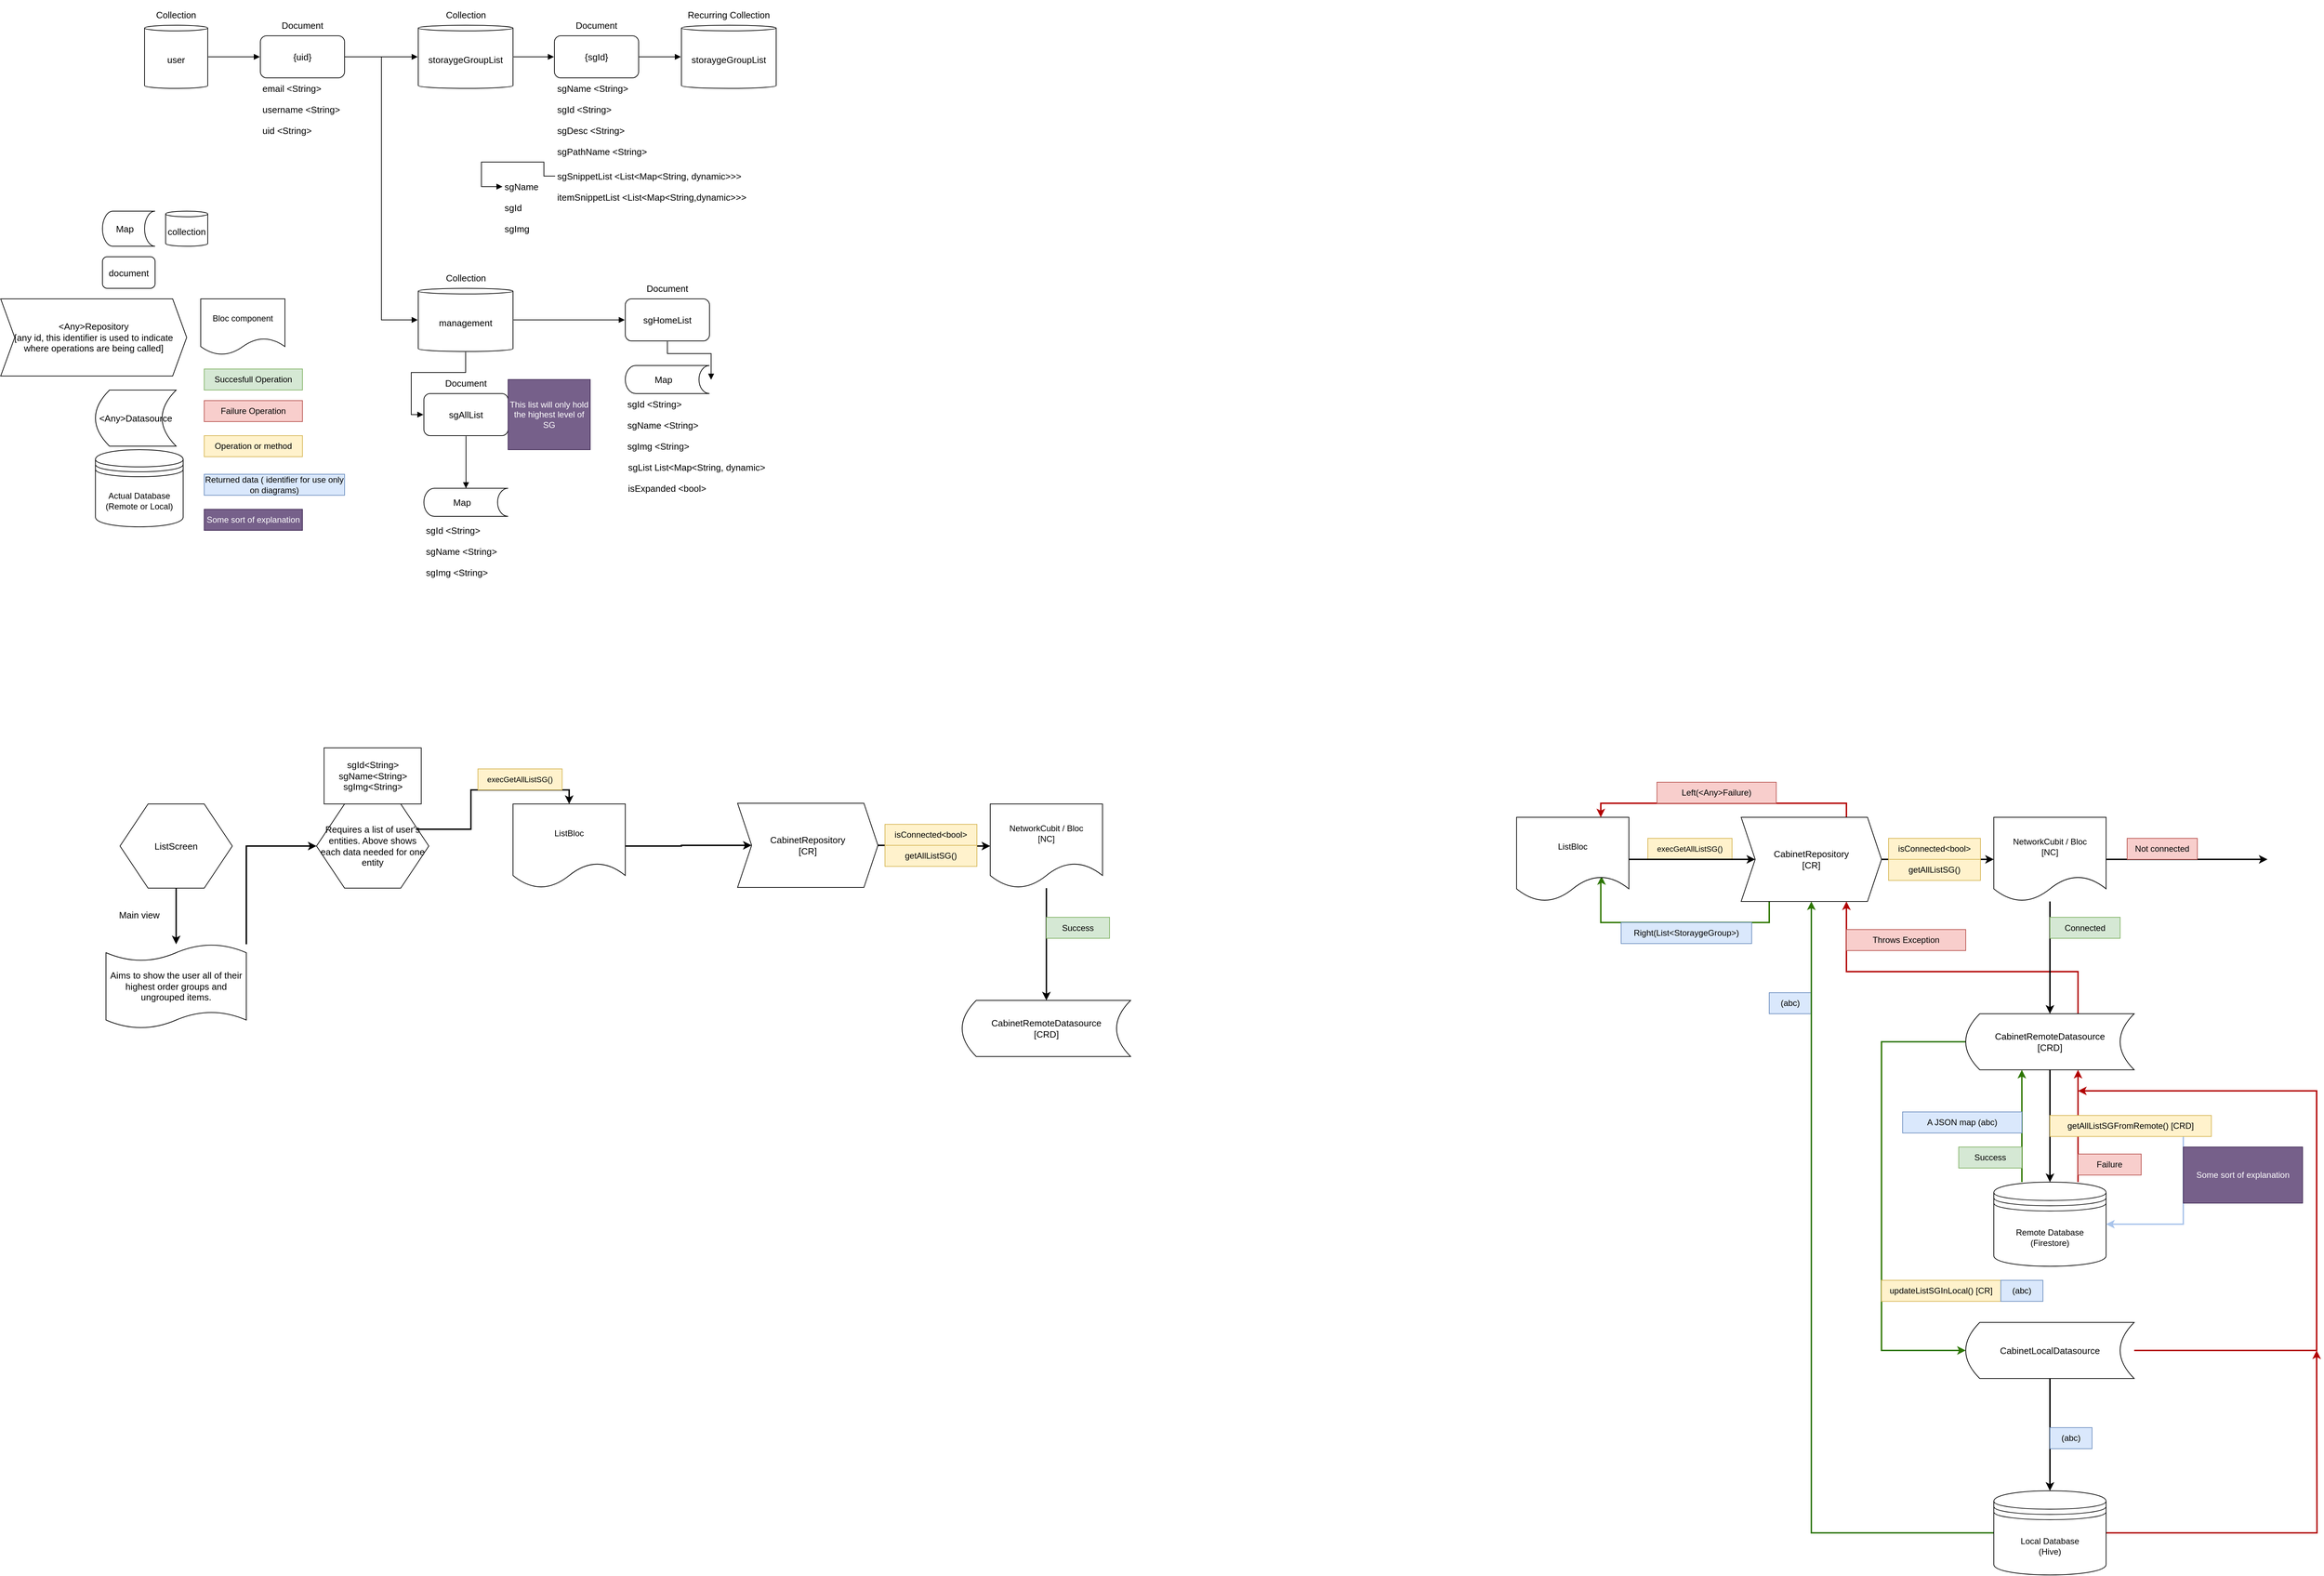 <mxfile version="14.9.6" type="github">
  <diagram id="8-Jw_1EedREtLOCVb7j7" name="Page-1">
    <mxGraphModel dx="1301" dy="254" grid="1" gridSize="10" guides="1" tooltips="1" connect="1" arrows="1" fold="1" page="1" pageScale="1" pageWidth="827" pageHeight="1169" math="0" shadow="0">
      <root>
        <mxCell id="0" />
        <mxCell id="1" parent="0" />
        <UserObject label="user" lucidchartObjectId="mmy3dTOki7hX" id="Qr3YYHrDjEiWuKODfuZc-3">
          <mxCell style="html=1;overflow=block;blockSpacing=1;whiteSpace=wrap;shape=cylinder3;size=4;anchorPointDirection=0;boundedLbl=1;;whiteSpace=wrap;fontSize=13;spacing=3.8;strokeOpacity=100;strokeWidth=1;rounded=1;" parent="1" vertex="1">
            <mxGeometry x="75" y="90" width="90" height="90" as="geometry" />
          </mxCell>
        </UserObject>
        <UserObject label="Collection" lucidchartObjectId="5my3IYHWVRgI" id="Qr3YYHrDjEiWuKODfuZc-4">
          <mxCell style="html=1;overflow=block;blockSpacing=1;whiteSpace=wrap;;whiteSpace=wrap;fontSize=13;spacing=3.8;strokeOpacity=0;fillOpacity=0;strokeWidth=1;rounded=1;" parent="1" vertex="1">
            <mxGeometry x="75" y="60" width="90" height="30" as="geometry" />
          </mxCell>
        </UserObject>
        <UserObject label="" lucidchartObjectId="xny3rrUCnjT7" id="Qr3YYHrDjEiWuKODfuZc-5">
          <mxCell style="html=1;jettySize=18;whiteSpace=wrap;fontSize=13;strokeOpacity=100;strokeWidth=1;arcSize=0;edgeStyle=orthogonalEdgeStyle;startArrow=none;;endArrow=block;endFill=1;;exitX=1.008;exitY=0.5;exitPerimeter=0;entryX=-0.006;entryY=0.5;entryPerimeter=0;" parent="1" source="Qr3YYHrDjEiWuKODfuZc-3" target="Qr3YYHrDjEiWuKODfuZc-6" edge="1">
            <mxGeometry width="100" height="100" relative="1" as="geometry">
              <Array as="points" />
            </mxGeometry>
          </mxCell>
        </UserObject>
        <UserObject label="{uid}" lucidchartObjectId="Hny3x1uMi4Uz" id="Qr3YYHrDjEiWuKODfuZc-6">
          <mxCell style="html=1;overflow=block;blockSpacing=1;whiteSpace=wrap;;whiteSpace=wrap;fontSize=13;spacing=9;strokeOpacity=100;strokeWidth=1;rounded=1;" parent="1" vertex="1">
            <mxGeometry x="240" y="105" width="120" height="60" as="geometry" />
          </mxCell>
        </UserObject>
        <UserObject label="Document" lucidchartObjectId="Mpy3mYbmSKPU" id="Qr3YYHrDjEiWuKODfuZc-7">
          <mxCell style="html=1;overflow=block;blockSpacing=1;whiteSpace=wrap;;whiteSpace=wrap;fontSize=13;spacing=3.8;strokeOpacity=0;fillOpacity=0;strokeWidth=1;rounded=1;" parent="1" vertex="1">
            <mxGeometry x="240" y="75" width="120" height="30" as="geometry" />
          </mxCell>
        </UserObject>
        <UserObject label="sgName &amp;lt;String&amp;gt;" lucidchartObjectId="Wqy3z_dKGQzi" id="Qr3YYHrDjEiWuKODfuZc-8">
          <mxCell style="html=1;overflow=block;blockSpacing=1;whiteSpace=wrap;;whiteSpace=wrap;fontSize=13;align=left;spacing=3.8;strokeOpacity=0;fillOpacity=0;strokeWidth=1;rounded=1;" parent="1" vertex="1">
            <mxGeometry x="660" y="165" width="120" height="30" as="geometry" />
          </mxCell>
        </UserObject>
        <UserObject label="sgId &amp;lt;String&amp;gt;" lucidchartObjectId="Dry3GZ_q2NKs" id="Qr3YYHrDjEiWuKODfuZc-9">
          <mxCell style="html=1;overflow=block;blockSpacing=1;whiteSpace=wrap;;whiteSpace=wrap;fontSize=13;align=left;spacing=3.8;strokeOpacity=0;fillOpacity=0;strokeWidth=1;rounded=1;" parent="1" vertex="1">
            <mxGeometry x="660" y="195" width="120" height="30" as="geometry" />
          </mxCell>
        </UserObject>
        <UserObject label="sgDesc &amp;lt;String&amp;gt;" lucidchartObjectId="Mry38XwumOOn" id="Qr3YYHrDjEiWuKODfuZc-10">
          <mxCell style="html=1;overflow=block;blockSpacing=1;whiteSpace=wrap;;whiteSpace=wrap;fontSize=13;align=left;spacing=3.8;strokeOpacity=0;fillOpacity=0;strokeWidth=1;rounded=1;" parent="1" vertex="1">
            <mxGeometry x="660" y="225" width="120" height="30" as="geometry" />
          </mxCell>
        </UserObject>
        <UserObject label="sgPathName &amp;lt;String&amp;gt;" lucidchartObjectId="_ry3LpoxDpER" id="Qr3YYHrDjEiWuKODfuZc-11">
          <mxCell style="html=1;overflow=block;blockSpacing=1;whiteSpace=wrap;;whiteSpace=wrap;fontSize=13;align=left;spacing=3.8;strokeOpacity=0;fillOpacity=0;strokeWidth=1;rounded=1;" parent="1" vertex="1">
            <mxGeometry x="660" y="250" width="150" height="40" as="geometry" />
          </mxCell>
        </UserObject>
        <UserObject label="sgSnippetList &amp;lt;List&amp;lt;Map&amp;lt;String, dynamic&amp;gt;&amp;gt;&amp;gt;" lucidchartObjectId="qty3Bl9jq2o." id="Qr3YYHrDjEiWuKODfuZc-12">
          <mxCell style="html=1;overflow=block;blockSpacing=1;whiteSpace=wrap;;whiteSpace=wrap;fontSize=13;align=left;spacing=3.8;strokeOpacity=0;fillOpacity=0;strokeWidth=1;rounded=1;" parent="1" vertex="1">
            <mxGeometry x="660" y="285" width="315" height="40" as="geometry" />
          </mxCell>
        </UserObject>
        <UserObject label="" lucidchartObjectId="euy3g.25O3H~" id="Qr3YYHrDjEiWuKODfuZc-13">
          <mxCell style="html=1;jettySize=18;whiteSpace=wrap;fontSize=13;strokeOpacity=100;strokeWidth=1;arcSize=0;edgeStyle=orthogonalEdgeStyle;startArrow=none;;endArrow=block;endFill=1;;exitX=0;exitY=0.5;exitPerimeter=0;entryX=0;entryY=0.5;entryPerimeter=0;" parent="1" source="Qr3YYHrDjEiWuKODfuZc-12" target="Qr3YYHrDjEiWuKODfuZc-14" edge="1">
            <mxGeometry width="100" height="100" relative="1" as="geometry">
              <Array as="points">
                <mxPoint x="644" y="305" />
                <mxPoint x="644" y="285" />
                <mxPoint x="555" y="285" />
                <mxPoint x="555" y="320" />
              </Array>
            </mxGeometry>
          </mxCell>
        </UserObject>
        <UserObject label="sgName" lucidchartObjectId="guy3xirxiTe0" id="Qr3YYHrDjEiWuKODfuZc-14">
          <mxCell style="html=1;overflow=block;blockSpacing=1;whiteSpace=wrap;;whiteSpace=wrap;fontSize=13;align=left;spacing=3.8;strokeOpacity=0;fillOpacity=0;strokeWidth=1;rounded=1;" parent="1" vertex="1">
            <mxGeometry x="585" y="300" width="60" height="40" as="geometry" />
          </mxCell>
        </UserObject>
        <UserObject label="sgId" lucidchartObjectId="tuy3rChsDqxw" id="Qr3YYHrDjEiWuKODfuZc-15">
          <mxCell style="html=1;overflow=block;blockSpacing=1;whiteSpace=wrap;;whiteSpace=wrap;fontSize=13;align=left;spacing=3.8;strokeOpacity=0;fillOpacity=0;strokeWidth=1;rounded=1;" parent="1" vertex="1">
            <mxGeometry x="585" y="330" width="60" height="40" as="geometry" />
          </mxCell>
        </UserObject>
        <UserObject label="sgImg" lucidchartObjectId="yuy3l9~mQKdI" id="Qr3YYHrDjEiWuKODfuZc-16">
          <mxCell style="html=1;overflow=block;blockSpacing=1;whiteSpace=wrap;;whiteSpace=wrap;fontSize=13;align=left;spacing=3.8;strokeOpacity=0;fillOpacity=0;strokeWidth=1;rounded=1;" parent="1" vertex="1">
            <mxGeometry x="585" y="360" width="60" height="40" as="geometry" />
          </mxCell>
        </UserObject>
        <UserObject label="itemSnippetList &amp;lt;List&amp;lt;Map&amp;lt;String,dynamic&amp;gt;&amp;gt;&amp;gt;" lucidchartObjectId="avy3ZTvgRfwI" id="Qr3YYHrDjEiWuKODfuZc-17">
          <mxCell style="html=1;overflow=block;blockSpacing=1;whiteSpace=wrap;;whiteSpace=wrap;fontSize=13;align=left;spacing=3.8;strokeOpacity=0;fillOpacity=0;strokeWidth=1;rounded=1;" parent="1" vertex="1">
            <mxGeometry x="660" y="315" width="300" height="40" as="geometry" />
          </mxCell>
        </UserObject>
        <UserObject label="" lucidchartObjectId="Wvy3BF.tzllh" id="Qr3YYHrDjEiWuKODfuZc-18">
          <mxCell style="html=1;jettySize=18;whiteSpace=wrap;fontSize=13;strokeOpacity=100;strokeWidth=1;arcSize=0;edgeStyle=orthogonalEdgeStyle;startArrow=none;;endArrow=block;endFill=1;;exitX=1.006;exitY=0.5;exitPerimeter=0;entryX=-0.006;entryY=0.5;entryPerimeter=0;" parent="1" source="Qr3YYHrDjEiWuKODfuZc-6" target="Qr3YYHrDjEiWuKODfuZc-19" edge="1">
            <mxGeometry width="100" height="100" relative="1" as="geometry">
              <Array as="points" />
            </mxGeometry>
          </mxCell>
        </UserObject>
        <UserObject label="storaygeGroupList" lucidchartObjectId="qxy3zKsZ.FIV" id="Qr3YYHrDjEiWuKODfuZc-19">
          <mxCell style="html=1;overflow=block;blockSpacing=1;whiteSpace=wrap;shape=cylinder3;size=4;anchorPointDirection=0;boundedLbl=1;;whiteSpace=wrap;fontSize=13;spacing=3.8;strokeOpacity=100;strokeWidth=1;rounded=1;" parent="1" vertex="1">
            <mxGeometry x="465" y="90" width="135" height="90" as="geometry" />
          </mxCell>
        </UserObject>
        <UserObject label="Collection" lucidchartObjectId="Txy3VzWE5caS" id="Qr3YYHrDjEiWuKODfuZc-20">
          <mxCell style="html=1;overflow=block;blockSpacing=1;whiteSpace=wrap;;whiteSpace=wrap;fontSize=13;spacing=3.8;strokeOpacity=0;fillOpacity=0;strokeWidth=1;rounded=1;" parent="1" vertex="1">
            <mxGeometry x="488" y="60" width="90" height="30" as="geometry" />
          </mxCell>
        </UserObject>
        <UserObject label="{sgId}" lucidchartObjectId="1xy32YT1yPWB" id="Qr3YYHrDjEiWuKODfuZc-21">
          <mxCell style="html=1;overflow=block;blockSpacing=1;whiteSpace=wrap;;whiteSpace=wrap;fontSize=13;spacing=9;strokeOpacity=100;strokeWidth=1;rounded=1;" parent="1" vertex="1">
            <mxGeometry x="659" y="105" width="120" height="60" as="geometry" />
          </mxCell>
        </UserObject>
        <UserObject label="" lucidchartObjectId="byy3ykdQEx8u" id="Qr3YYHrDjEiWuKODfuZc-22">
          <mxCell style="html=1;jettySize=18;whiteSpace=wrap;fontSize=13;strokeOpacity=100;strokeWidth=1;arcSize=0;edgeStyle=orthogonalEdgeStyle;startArrow=none;;endArrow=block;endFill=1;;exitX=1.006;exitY=0.5;exitPerimeter=0;entryX=-0.006;entryY=0.5;entryPerimeter=0;" parent="1" source="Qr3YYHrDjEiWuKODfuZc-19" target="Qr3YYHrDjEiWuKODfuZc-21" edge="1">
            <mxGeometry width="100" height="100" relative="1" as="geometry">
              <Array as="points" />
            </mxGeometry>
          </mxCell>
        </UserObject>
        <UserObject label="Document" lucidchartObjectId="eyy3GpAazgn0" id="Qr3YYHrDjEiWuKODfuZc-23">
          <mxCell style="html=1;overflow=block;blockSpacing=1;whiteSpace=wrap;;whiteSpace=wrap;fontSize=13;spacing=3.8;strokeOpacity=0;fillOpacity=0;strokeWidth=1;rounded=1;" parent="1" vertex="1">
            <mxGeometry x="659" y="75" width="120" height="30" as="geometry" />
          </mxCell>
        </UserObject>
        <UserObject label="email &amp;lt;String&amp;gt;" lucidchartObjectId="szy3hm6Eg7cN" id="Qr3YYHrDjEiWuKODfuZc-24">
          <mxCell style="html=1;overflow=block;blockSpacing=1;whiteSpace=wrap;;whiteSpace=wrap;fontSize=13;align=left;spacing=3.8;strokeOpacity=0;fillOpacity=0;strokeWidth=1;rounded=1;" parent="1" vertex="1">
            <mxGeometry x="240" y="165" width="120" height="30" as="geometry" />
          </mxCell>
        </UserObject>
        <UserObject label="username &amp;lt;String&amp;gt;" lucidchartObjectId="Azy33eUq6oV6" id="Qr3YYHrDjEiWuKODfuZc-25">
          <mxCell style="html=1;overflow=block;blockSpacing=1;whiteSpace=wrap;;whiteSpace=wrap;fontSize=13;align=left;spacing=3.8;strokeOpacity=0;fillOpacity=0;strokeWidth=1;rounded=1;" parent="1" vertex="1">
            <mxGeometry x="240" y="190" width="150" height="40" as="geometry" />
          </mxCell>
        </UserObject>
        <UserObject label="uid &amp;lt;String&amp;gt;" lucidchartObjectId="Pzy3j5PoiYy8" id="Qr3YYHrDjEiWuKODfuZc-26">
          <mxCell style="html=1;overflow=block;blockSpacing=1;whiteSpace=wrap;;whiteSpace=wrap;fontSize=13;align=left;spacing=3.8;strokeOpacity=0;fillOpacity=0;strokeWidth=1;rounded=1;" parent="1" vertex="1">
            <mxGeometry x="240" y="220" width="150" height="40" as="geometry" />
          </mxCell>
        </UserObject>
        <UserObject label="management" lucidchartObjectId="_Ay3SFYHhvqD" id="Qr3YYHrDjEiWuKODfuZc-27">
          <mxCell style="html=1;overflow=block;blockSpacing=1;whiteSpace=wrap;shape=cylinder3;size=4;anchorPointDirection=0;boundedLbl=1;;whiteSpace=wrap;fontSize=13;spacing=3.8;strokeOpacity=100;strokeWidth=1;rounded=1;" parent="1" vertex="1">
            <mxGeometry x="465" y="465" width="135" height="90" as="geometry" />
          </mxCell>
        </UserObject>
        <UserObject label="Collection" lucidchartObjectId="_Ay3XqaMu-Sj" id="Qr3YYHrDjEiWuKODfuZc-28">
          <mxCell style="html=1;overflow=block;blockSpacing=1;whiteSpace=wrap;;whiteSpace=wrap;fontSize=13;spacing=3.8;strokeOpacity=0;fillOpacity=0;strokeWidth=1;rounded=1;" parent="1" vertex="1">
            <mxGeometry x="488" y="435" width="90" height="30" as="geometry" />
          </mxCell>
        </UserObject>
        <UserObject label="" lucidchartObjectId="jBy3DvbcQuUk" id="Qr3YYHrDjEiWuKODfuZc-29">
          <mxCell style="html=1;jettySize=18;whiteSpace=wrap;fontSize=13;strokeOpacity=100;strokeWidth=1;arcSize=0;edgeStyle=orthogonalEdgeStyle;startArrow=none;;endArrow=block;endFill=1;;exitX=1.006;exitY=0.5;exitPerimeter=0;entryX=-0.006;entryY=0.5;entryPerimeter=0;" parent="1" source="Qr3YYHrDjEiWuKODfuZc-6" target="Qr3YYHrDjEiWuKODfuZc-27" edge="1">
            <mxGeometry width="100" height="100" relative="1" as="geometry">
              <Array as="points" />
            </mxGeometry>
          </mxCell>
        </UserObject>
        <UserObject label="sgHomeList" lucidchartObjectId="vCy3nsV9MbSi" id="Qr3YYHrDjEiWuKODfuZc-30">
          <mxCell style="html=1;overflow=block;blockSpacing=1;whiteSpace=wrap;;whiteSpace=wrap;fontSize=13;spacing=9;strokeOpacity=100;strokeWidth=1;rounded=1;" parent="1" vertex="1">
            <mxGeometry x="760" y="480" width="120" height="60" as="geometry" />
          </mxCell>
        </UserObject>
        <UserObject label="" lucidchartObjectId="BCy36pta_Ylv" id="Qr3YYHrDjEiWuKODfuZc-31">
          <mxCell style="html=1;jettySize=18;whiteSpace=wrap;fontSize=13;strokeOpacity=100;strokeWidth=1;arcSize=0;edgeStyle=orthogonalEdgeStyle;startArrow=none;;endArrow=block;endFill=1;;exitX=1.006;exitY=0.5;exitPerimeter=0;entryX=-0.006;entryY=0.5;entryPerimeter=0;" parent="1" source="Qr3YYHrDjEiWuKODfuZc-27" target="Qr3YYHrDjEiWuKODfuZc-30" edge="1">
            <mxGeometry width="100" height="100" relative="1" as="geometry">
              <Array as="points" />
            </mxGeometry>
          </mxCell>
        </UserObject>
        <UserObject label="Document" lucidchartObjectId="ECy37WejbMx6" id="Qr3YYHrDjEiWuKODfuZc-32">
          <mxCell style="html=1;overflow=block;blockSpacing=1;whiteSpace=wrap;;whiteSpace=wrap;fontSize=13;spacing=3.8;strokeOpacity=0;fillOpacity=0;strokeWidth=1;rounded=1;" parent="1" vertex="1">
            <mxGeometry x="760" y="450" width="120" height="30" as="geometry" />
          </mxCell>
        </UserObject>
        <UserObject label="storaygeGroupList" lucidchartObjectId="9Iy3x5hWu4gv" id="Qr3YYHrDjEiWuKODfuZc-33">
          <mxCell style="html=1;overflow=block;blockSpacing=1;whiteSpace=wrap;shape=cylinder3;size=4;anchorPointDirection=0;boundedLbl=1;;whiteSpace=wrap;fontSize=13;spacing=3.8;strokeOpacity=100;strokeWidth=1;rounded=1;" parent="1" vertex="1">
            <mxGeometry x="840" y="90" width="135" height="90" as="geometry" />
          </mxCell>
        </UserObject>
        <UserObject label="Recurring Collection" lucidchartObjectId="9Iy3~OmA4JU_" id="Qr3YYHrDjEiWuKODfuZc-34">
          <mxCell style="html=1;overflow=block;blockSpacing=1;whiteSpace=wrap;;whiteSpace=wrap;fontSize=13;spacing=3.8;strokeOpacity=0;fillOpacity=0;strokeWidth=1;rounded=1;" parent="1" vertex="1">
            <mxGeometry x="840" y="55" width="135" height="40" as="geometry" />
          </mxCell>
        </UserObject>
        <UserObject label="" lucidchartObjectId="aJy3yjm7Ja3q" id="Qr3YYHrDjEiWuKODfuZc-35">
          <mxCell style="html=1;jettySize=18;whiteSpace=wrap;fontSize=13;strokeOpacity=100;strokeWidth=1;arcSize=0;edgeStyle=orthogonalEdgeStyle;startArrow=none;;endArrow=block;endFill=1;;exitX=1.006;exitY=0.5;exitPerimeter=0;entryX=-0.006;entryY=0.5;entryPerimeter=0;" parent="1" source="Qr3YYHrDjEiWuKODfuZc-21" target="Qr3YYHrDjEiWuKODfuZc-33" edge="1">
            <mxGeometry width="100" height="100" relative="1" as="geometry">
              <Array as="points" />
            </mxGeometry>
          </mxCell>
        </UserObject>
        <UserObject label="Map" lucidchartObjectId="nwC3J_Ml8fYd" id="Qr3YYHrDjEiWuKODfuZc-36">
          <mxCell style="html=1;overflow=block;blockSpacing=1;whiteSpace=wrap;shape=cylinder3;boundedLbl=1;size=15;lid=0;direction=south;;whiteSpace=wrap;fontSize=13;spacing=3.8;strokeOpacity=100;strokeWidth=1;rounded=1;" parent="1" vertex="1">
            <mxGeometry x="760" y="575" width="120" height="40" as="geometry" />
          </mxCell>
        </UserObject>
        <UserObject label="Map" lucidchartObjectId="twC35znS._r4" id="Qr3YYHrDjEiWuKODfuZc-37">
          <mxCell style="html=1;overflow=block;blockSpacing=1;whiteSpace=wrap;shape=cylinder3;boundedLbl=1;size=15;lid=0;direction=south;;whiteSpace=wrap;fontSize=13;spacing=3.8;strokeOpacity=100;strokeWidth=1;rounded=1;" parent="1" vertex="1">
            <mxGeometry x="15" y="355" width="75" height="50" as="geometry" />
          </mxCell>
        </UserObject>
        <UserObject label="collection" lucidchartObjectId="IwC35Dz-5HWC" id="Qr3YYHrDjEiWuKODfuZc-38">
          <mxCell style="html=1;overflow=block;blockSpacing=1;whiteSpace=wrap;shape=cylinder3;size=4;anchorPointDirection=0;boundedLbl=1;;whiteSpace=wrap;fontSize=13;spacing=3.8;strokeOpacity=100;strokeWidth=1;rounded=1;" parent="1" vertex="1">
            <mxGeometry x="105" y="355" width="60" height="50" as="geometry" />
          </mxCell>
        </UserObject>
        <UserObject label="document" lucidchartObjectId="UwC37opkIJtW" id="Qr3YYHrDjEiWuKODfuZc-39">
          <mxCell style="html=1;overflow=block;blockSpacing=1;whiteSpace=wrap;;whiteSpace=wrap;fontSize=13;spacing=9;strokeOpacity=100;strokeWidth=1;rounded=1;" parent="1" vertex="1">
            <mxGeometry x="15" y="420" width="75" height="45" as="geometry" />
          </mxCell>
        </UserObject>
        <UserObject label="" lucidchartObjectId="CxC3GX9UYJbb" id="Qr3YYHrDjEiWuKODfuZc-40">
          <mxCell style="html=1;jettySize=18;whiteSpace=wrap;fontSize=13;strokeOpacity=100;strokeWidth=1;arcSize=0;edgeStyle=orthogonalEdgeStyle;startArrow=none;;endArrow=block;endFill=1;;exitX=0.5;exitY=1.013;exitPerimeter=0;entryX=0.506;entryY=-0.019;entryPerimeter=0;" parent="1" source="Qr3YYHrDjEiWuKODfuZc-30" target="Qr3YYHrDjEiWuKODfuZc-36" edge="1">
            <mxGeometry width="100" height="100" relative="1" as="geometry">
              <Array as="points" />
            </mxGeometry>
          </mxCell>
        </UserObject>
        <UserObject label="sgId &amp;lt;String&amp;gt;" lucidchartObjectId="oyC3zMAZTe1E" id="Qr3YYHrDjEiWuKODfuZc-41">
          <mxCell style="html=1;overflow=block;blockSpacing=1;whiteSpace=wrap;;whiteSpace=wrap;fontSize=13;align=left;spacing=3.8;strokeOpacity=0;fillOpacity=0;strokeWidth=1;rounded=1;" parent="1" vertex="1">
            <mxGeometry x="760" y="615" width="120" height="30" as="geometry" />
          </mxCell>
        </UserObject>
        <UserObject label="sgName &amp;lt;String&amp;gt;" lucidchartObjectId="uyC3QwUn~3nn" id="Qr3YYHrDjEiWuKODfuZc-42">
          <mxCell style="html=1;overflow=block;blockSpacing=1;whiteSpace=wrap;;whiteSpace=wrap;fontSize=13;align=left;spacing=3.8;strokeOpacity=0;fillOpacity=0;strokeWidth=1;rounded=1;" parent="1" vertex="1">
            <mxGeometry x="760" y="645" width="120" height="30" as="geometry" />
          </mxCell>
        </UserObject>
        <UserObject label="sgImg &amp;lt;String&amp;gt;" lucidchartObjectId="MyC3wRzRbQ.4" id="Qr3YYHrDjEiWuKODfuZc-43">
          <mxCell style="html=1;overflow=block;blockSpacing=1;whiteSpace=wrap;;whiteSpace=wrap;fontSize=13;align=left;spacing=3.8;strokeOpacity=0;fillOpacity=0;strokeWidth=1;rounded=1;" parent="1" vertex="1">
            <mxGeometry x="760" y="675" width="119" height="30" as="geometry" />
          </mxCell>
        </UserObject>
        <UserObject label="sgList List&amp;lt;Map&amp;lt;String, dynamic&amp;gt;" lucidchartObjectId="WzC3jf8TJhhV" id="Qr3YYHrDjEiWuKODfuZc-44">
          <mxCell style="html=1;overflow=block;blockSpacing=1;whiteSpace=wrap;;whiteSpace=wrap;fontSize=13;align=left;spacing=3.8;strokeOpacity=0;fillOpacity=0;strokeWidth=1;rounded=1;" parent="1" vertex="1">
            <mxGeometry x="761" y="705" width="224" height="30" as="geometry" />
          </mxCell>
        </UserObject>
        <UserObject label="isExpanded &amp;lt;bool&amp;gt;" lucidchartObjectId="gCC3wc~ug9g6" id="Qr3YYHrDjEiWuKODfuZc-45">
          <mxCell style="html=1;overflow=block;blockSpacing=1;whiteSpace=wrap;;whiteSpace=wrap;fontSize=13;align=left;spacing=3.8;strokeOpacity=0;fillOpacity=0;strokeWidth=1;rounded=1;" parent="1" vertex="1">
            <mxGeometry x="761" y="730" width="179" height="40" as="geometry" />
          </mxCell>
        </UserObject>
        <UserObject label="sgAllList" lucidchartObjectId="VNC3Fkf0FXq5" id="Qr3YYHrDjEiWuKODfuZc-46">
          <mxCell style="html=1;overflow=block;blockSpacing=1;whiteSpace=wrap;;whiteSpace=wrap;fontSize=13;spacing=9;strokeOpacity=100;strokeWidth=1;rounded=1;" parent="1" vertex="1">
            <mxGeometry x="473" y="615" width="120" height="60" as="geometry" />
          </mxCell>
        </UserObject>
        <UserObject label="Document" lucidchartObjectId="VNC3r3SY.07v" id="Qr3YYHrDjEiWuKODfuZc-47">
          <mxCell style="html=1;overflow=block;blockSpacing=1;whiteSpace=wrap;;whiteSpace=wrap;fontSize=13;spacing=3.8;strokeOpacity=0;fillOpacity=0;strokeWidth=1;rounded=1;" parent="1" vertex="1">
            <mxGeometry x="473" y="585" width="120" height="30" as="geometry" />
          </mxCell>
        </UserObject>
        <UserObject label="" lucidchartObjectId="OWC3.R1w2t58" id="Qr3YYHrDjEiWuKODfuZc-48">
          <mxCell style="html=1;jettySize=18;whiteSpace=wrap;fontSize=13;strokeOpacity=100;strokeWidth=1;arcSize=0;edgeStyle=orthogonalEdgeStyle;startArrow=none;;endArrow=block;endFill=1;;exitX=0.5;exitY=1.008;exitPerimeter=0;entryX=-0.006;entryY=0.5;entryPerimeter=0;" parent="1" source="Qr3YYHrDjEiWuKODfuZc-27" target="Qr3YYHrDjEiWuKODfuZc-46" edge="1">
            <mxGeometry width="100" height="100" relative="1" as="geometry">
              <Array as="points" />
            </mxGeometry>
          </mxCell>
        </UserObject>
        <UserObject label="Map" lucidchartObjectId="42C3rV8qbzWb" id="Qr3YYHrDjEiWuKODfuZc-49">
          <mxCell style="html=1;overflow=block;blockSpacing=1;whiteSpace=wrap;shape=cylinder3;boundedLbl=1;size=15;lid=0;direction=south;;whiteSpace=wrap;fontSize=13;spacing=3.8;strokeOpacity=100;strokeWidth=1;rounded=1;" parent="1" vertex="1">
            <mxGeometry x="473" y="750" width="120" height="40" as="geometry" />
          </mxCell>
        </UserObject>
        <UserObject label="" lucidchartObjectId="d3C3gRHGU2vB" id="Qr3YYHrDjEiWuKODfuZc-50">
          <mxCell style="html=1;jettySize=18;whiteSpace=wrap;fontSize=13;strokeOpacity=100;strokeWidth=1;arcSize=0;edgeStyle=orthogonalEdgeStyle;startArrow=none;;endArrow=block;endFill=1;;exitX=0.5;exitY=1.013;exitPerimeter=0;entryX=0;entryY=0.5;entryPerimeter=0;entryDx=0;entryDy=0;" parent="1" source="Qr3YYHrDjEiWuKODfuZc-46" target="Qr3YYHrDjEiWuKODfuZc-49" edge="1">
            <mxGeometry width="100" height="100" relative="1" as="geometry">
              <Array as="points" />
            </mxGeometry>
          </mxCell>
        </UserObject>
        <UserObject label="sgId &amp;lt;String&amp;gt;" lucidchartObjectId="h3C3qkQNhd2T" id="Qr3YYHrDjEiWuKODfuZc-51">
          <mxCell style="html=1;overflow=block;blockSpacing=1;whiteSpace=wrap;;whiteSpace=wrap;fontSize=13;align=left;spacing=3.8;strokeOpacity=0;fillOpacity=0;strokeWidth=1;rounded=1;" parent="1" vertex="1">
            <mxGeometry x="473" y="795" width="120" height="30" as="geometry" />
          </mxCell>
        </UserObject>
        <UserObject label="sgName &amp;lt;String&amp;gt;" lucidchartObjectId="h3C30b7JtQnB" id="Qr3YYHrDjEiWuKODfuZc-52">
          <mxCell style="html=1;overflow=block;blockSpacing=1;whiteSpace=wrap;;whiteSpace=wrap;fontSize=13;align=left;spacing=3.8;strokeOpacity=0;fillOpacity=0;strokeWidth=1;rounded=1;" parent="1" vertex="1">
            <mxGeometry x="473" y="825" width="120" height="30" as="geometry" />
          </mxCell>
        </UserObject>
        <UserObject label="sgImg &amp;lt;String&amp;gt;" lucidchartObjectId="h3C3wAD9uutI" id="Qr3YYHrDjEiWuKODfuZc-53">
          <mxCell style="html=1;overflow=block;blockSpacing=1;whiteSpace=wrap;;whiteSpace=wrap;fontSize=13;align=left;spacing=3.8;strokeOpacity=0;fillOpacity=0;strokeWidth=1;rounded=1;" parent="1" vertex="1">
            <mxGeometry x="473" y="855" width="119" height="30" as="geometry" />
          </mxCell>
        </UserObject>
        <mxCell id="pG1kj_97MBF_nM1RWKhJ-25" style="edgeStyle=orthogonalEdgeStyle;rounded=0;orthogonalLoop=1;jettySize=auto;html=1;strokeWidth=2;" parent="1" source="Qr3YYHrDjEiWuKODfuZc-54" target="Qr3YYHrDjEiWuKODfuZc-55" edge="1">
          <mxGeometry relative="1" as="geometry" />
        </mxCell>
        <UserObject label="ListScreen" lucidchartObjectId="mEy3ORFoB5f1" id="Qr3YYHrDjEiWuKODfuZc-54">
          <mxCell style="html=1;overflow=block;blockSpacing=1;whiteSpace=wrap;shape=hexagon;perimeter=hexagonPerimeter2;whiteSpace=wrap;fontSize=13;fontColor=#000000;spacing=3.8;strokeOpacity=100;strokeWidth=1;" parent="1" vertex="1">
            <mxGeometry x="40" y="1200" width="160" height="120" as="geometry" />
          </mxCell>
        </UserObject>
        <mxCell id="pG1kj_97MBF_nM1RWKhJ-26" style="edgeStyle=orthogonalEdgeStyle;rounded=0;orthogonalLoop=1;jettySize=auto;html=1;entryX=0;entryY=0.5;entryDx=0;entryDy=0;strokeWidth=2;" parent="1" source="Qr3YYHrDjEiWuKODfuZc-55" target="Qr3YYHrDjEiWuKODfuZc-58" edge="1">
          <mxGeometry relative="1" as="geometry">
            <Array as="points">
              <mxPoint x="220" y="1260" />
            </Array>
          </mxGeometry>
        </mxCell>
        <UserObject label="Aims to show the user all of their highest order groups and ungrouped items. " lucidchartObjectId="THy3kzs44vg6" id="Qr3YYHrDjEiWuKODfuZc-55">
          <mxCell style="html=1;overflow=block;blockSpacing=1;whiteSpace=wrap;shape=tape;size=0.2;whiteSpace=wrap;fontSize=13;fontColor=#000000;spacing=3.8;strokeOpacity=100;strokeWidth=1;" parent="1" vertex="1">
            <mxGeometry x="20" y="1400" width="200" height="120" as="geometry" />
          </mxCell>
        </UserObject>
        <UserObject label="Main view" lucidchartObjectId="n3A36~SfNxBr" id="Qr3YYHrDjEiWuKODfuZc-57">
          <mxCell style="html=1;overflow=block;blockSpacing=1;whiteSpace=wrap;;whiteSpace=wrap;fontSize=13;fontColor=#000000;spacing=3.8;strokeOpacity=0;fillOpacity=0;fillColor=#ffffff;strokeWidth=1;" parent="1" vertex="1">
            <mxGeometry x="15" y="1335" width="105" height="45" as="geometry" />
          </mxCell>
        </UserObject>
        <mxCell id="o4EDMnQP66GYf_FkZdw3-55" style="edgeStyle=orthogonalEdgeStyle;rounded=0;orthogonalLoop=1;jettySize=auto;html=1;exitX=1;exitY=0.25;exitDx=0;exitDy=0;entryX=0.5;entryY=0;entryDx=0;entryDy=0;strokeColor=#000000;strokeWidth=2;" edge="1" parent="1" source="Qr3YYHrDjEiWuKODfuZc-58" target="o4EDMnQP66GYf_FkZdw3-54">
          <mxGeometry relative="1" as="geometry" />
        </mxCell>
        <UserObject label="Requires a list of user&#39;s entities. Above shows each data needed for one entity" lucidchartObjectId="1DB3Xz5aUWDz" id="Qr3YYHrDjEiWuKODfuZc-58">
          <mxCell style="html=1;overflow=block;blockSpacing=1;whiteSpace=wrap;shape=hexagon;perimeter=hexagonPerimeter2;whiteSpace=wrap;fontSize=13;fontColor=#000000;spacing=3.8;strokeOpacity=100;strokeWidth=1;" parent="1" vertex="1">
            <mxGeometry x="320" y="1200" width="160" height="120" as="geometry" />
          </mxCell>
        </UserObject>
        <mxCell id="fDUQa12PrsMCPkdk8ct8-1" value="&amp;lt;Any&amp;gt;Repository&lt;br&gt;[any id, this identifier is used to indicate where operations are being called]" style="shape=step;perimeter=stepPerimeter;whiteSpace=wrap;html=1;fixedSize=1;strokeWidth=1;fontSize=13;" parent="1" vertex="1">
          <mxGeometry x="-130" y="480" width="265" height="110" as="geometry" />
        </mxCell>
        <mxCell id="fDUQa12PrsMCPkdk8ct8-2" value="&lt;font style=&quot;font-size: 13px&quot;&gt;&amp;lt;Any&amp;gt;Datasource&lt;/font&gt;" style="shape=dataStorage;whiteSpace=wrap;html=1;fixedSize=1;strokeWidth=1;" parent="1" vertex="1">
          <mxGeometry x="5" y="610" width="115" height="80" as="geometry" />
        </mxCell>
        <mxCell id="o4EDMnQP66GYf_FkZdw3-4" style="edgeStyle=orthogonalEdgeStyle;rounded=0;orthogonalLoop=1;jettySize=auto;html=1;strokeWidth=2;" edge="1" parent="1" source="fDUQa12PrsMCPkdk8ct8-3" target="pG1kj_97MBF_nM1RWKhJ-15">
          <mxGeometry relative="1" as="geometry" />
        </mxCell>
        <mxCell id="o4EDMnQP66GYf_FkZdw3-46" style="edgeStyle=orthogonalEdgeStyle;rounded=0;orthogonalLoop=1;jettySize=auto;html=1;exitX=0.75;exitY=0;exitDx=0;exitDy=0;entryX=0.75;entryY=0;entryDx=0;entryDy=0;strokeColor=#B20000;strokeWidth=2;fillColor=#e51400;" edge="1" parent="1" source="fDUQa12PrsMCPkdk8ct8-3" target="o4EDMnQP66GYf_FkZdw3-8">
          <mxGeometry relative="1" as="geometry" />
        </mxCell>
        <mxCell id="o4EDMnQP66GYf_FkZdw3-52" style="edgeStyle=orthogonalEdgeStyle;rounded=0;orthogonalLoop=1;jettySize=auto;html=1;strokeColor=#2D7600;strokeWidth=2;fillColor=#60a917;" edge="1" parent="1" source="fDUQa12PrsMCPkdk8ct8-3">
          <mxGeometry relative="1" as="geometry">
            <mxPoint x="2151" y="1303" as="targetPoint" />
            <Array as="points">
              <mxPoint x="2390" y="1369" />
              <mxPoint x="2150" y="1369" />
              <mxPoint x="2150" y="1309" />
              <mxPoint x="2151" y="1309" />
            </Array>
          </mxGeometry>
        </mxCell>
        <mxCell id="fDUQa12PrsMCPkdk8ct8-3" value="CabinetRepository&lt;br&gt;[CR]" style="shape=step;perimeter=stepPerimeter;whiteSpace=wrap;html=1;fixedSize=1;strokeWidth=1;fontSize=13;" parent="1" vertex="1">
          <mxGeometry x="2350" y="1219" width="200" height="120" as="geometry" />
        </mxCell>
        <mxCell id="pG1kj_97MBF_nM1RWKhJ-30" style="edgeStyle=orthogonalEdgeStyle;rounded=0;orthogonalLoop=1;jettySize=auto;html=1;strokeWidth=2;" parent="1" source="fDUQa12PrsMCPkdk8ct8-6" edge="1">
          <mxGeometry relative="1" as="geometry">
            <mxPoint x="2790" y="1739" as="targetPoint" />
          </mxGeometry>
        </mxCell>
        <mxCell id="o4EDMnQP66GYf_FkZdw3-31" style="edgeStyle=orthogonalEdgeStyle;rounded=0;orthogonalLoop=1;jettySize=auto;html=1;entryX=0;entryY=0.5;entryDx=0;entryDy=0;strokeColor=#2D7600;fillColor=#60a917;exitX=0;exitY=0.5;exitDx=0;exitDy=0;strokeWidth=2;" edge="1" parent="1" source="fDUQa12PrsMCPkdk8ct8-6" target="pG1kj_97MBF_nM1RWKhJ-2">
          <mxGeometry relative="1" as="geometry">
            <mxPoint x="2750" y="1459" as="sourcePoint" />
            <Array as="points">
              <mxPoint x="2550" y="1539" />
              <mxPoint x="2550" y="1979" />
            </Array>
          </mxGeometry>
        </mxCell>
        <mxCell id="o4EDMnQP66GYf_FkZdw3-39" style="edgeStyle=orthogonalEdgeStyle;rounded=0;orthogonalLoop=1;jettySize=auto;html=1;entryX=0.75;entryY=1;entryDx=0;entryDy=0;strokeColor=#B20000;strokeWidth=2;fillColor=#e51400;" edge="1" parent="1" source="fDUQa12PrsMCPkdk8ct8-6" target="fDUQa12PrsMCPkdk8ct8-3">
          <mxGeometry relative="1" as="geometry">
            <Array as="points">
              <mxPoint x="2830" y="1439" />
              <mxPoint x="2500" y="1439" />
            </Array>
          </mxGeometry>
        </mxCell>
        <mxCell id="fDUQa12PrsMCPkdk8ct8-6" value="CabinetRemoteDatasource&lt;br&gt;[CRD]" style="shape=dataStorage;whiteSpace=wrap;html=1;fixedSize=1;strokeWidth=1;fontSize=13;" parent="1" vertex="1">
          <mxGeometry x="2670" y="1499" width="240" height="80" as="geometry" />
        </mxCell>
        <mxCell id="o4EDMnQP66GYf_FkZdw3-38" style="edgeStyle=orthogonalEdgeStyle;rounded=0;orthogonalLoop=1;jettySize=auto;html=1;strokeColor=#B20000;strokeWidth=2;fillColor=#e51400;" edge="1" parent="1" source="pG1kj_97MBF_nM1RWKhJ-2">
          <mxGeometry relative="1" as="geometry">
            <mxPoint x="2830" y="1609" as="targetPoint" />
            <Array as="points">
              <mxPoint x="3170" y="1979" />
              <mxPoint x="3170" y="1609" />
            </Array>
          </mxGeometry>
        </mxCell>
        <mxCell id="o4EDMnQP66GYf_FkZdw3-44" style="edgeStyle=orthogonalEdgeStyle;rounded=0;orthogonalLoop=1;jettySize=auto;html=1;entryX=0.5;entryY=0;entryDx=0;entryDy=0;strokeColor=#000000;strokeWidth=2;" edge="1" parent="1" source="pG1kj_97MBF_nM1RWKhJ-2" target="o4EDMnQP66GYf_FkZdw3-43">
          <mxGeometry relative="1" as="geometry" />
        </mxCell>
        <mxCell id="pG1kj_97MBF_nM1RWKhJ-2" value="CabinetLocalDatasource" style="shape=dataStorage;whiteSpace=wrap;html=1;fixedSize=1;strokeWidth=1;fontSize=13;" parent="1" vertex="1">
          <mxGeometry x="2670" y="1939" width="240" height="80" as="geometry" />
        </mxCell>
        <mxCell id="pG1kj_97MBF_nM1RWKhJ-5" value="Actual Database&lt;br&gt;(Remote or Local)" style="shape=datastore;whiteSpace=wrap;html=1;" parent="1" vertex="1">
          <mxGeometry x="5" y="695" width="125" height="110" as="geometry" />
        </mxCell>
        <mxCell id="o4EDMnQP66GYf_FkZdw3-22" style="edgeStyle=orthogonalEdgeStyle;rounded=0;orthogonalLoop=1;jettySize=auto;html=1;fillColor=#e51400;strokeColor=#B20000;strokeWidth=2;" edge="1" parent="1" source="pG1kj_97MBF_nM1RWKhJ-6">
          <mxGeometry relative="1" as="geometry">
            <mxPoint x="2830" y="1579" as="targetPoint" />
            <Array as="points">
              <mxPoint x="2830" y="1579" />
            </Array>
          </mxGeometry>
        </mxCell>
        <mxCell id="o4EDMnQP66GYf_FkZdw3-25" style="edgeStyle=orthogonalEdgeStyle;rounded=0;orthogonalLoop=1;jettySize=auto;html=1;entryX=0.333;entryY=1;entryDx=0;entryDy=0;entryPerimeter=0;strokeColor=#2D7600;fillColor=#60a917;strokeWidth=2;" edge="1" parent="1" source="pG1kj_97MBF_nM1RWKhJ-6" target="fDUQa12PrsMCPkdk8ct8-6">
          <mxGeometry relative="1" as="geometry">
            <Array as="points">
              <mxPoint x="2750" y="1619" />
              <mxPoint x="2750" y="1619" />
            </Array>
          </mxGeometry>
        </mxCell>
        <mxCell id="pG1kj_97MBF_nM1RWKhJ-6" value="Remote Database&lt;br&gt;(Firestore)" style="shape=datastore;whiteSpace=wrap;html=1;" parent="1" vertex="1">
          <mxGeometry x="2710" y="1739" width="160" height="120" as="geometry" />
        </mxCell>
        <mxCell id="o4EDMnQP66GYf_FkZdw3-20" style="edgeStyle=orthogonalEdgeStyle;rounded=0;orthogonalLoop=1;jettySize=auto;html=1;entryX=1;entryY=0.5;entryDx=0;entryDy=0;exitX=1;exitY=0.5;exitDx=0;exitDy=0;strokeColor=#A9C4EB;strokeWidth=2;" edge="1" parent="1" source="pG1kj_97MBF_nM1RWKhJ-9" target="pG1kj_97MBF_nM1RWKhJ-6">
          <mxGeometry relative="1" as="geometry">
            <Array as="points">
              <mxPoint x="2980" y="1659" />
              <mxPoint x="2980" y="1799" />
            </Array>
          </mxGeometry>
        </mxCell>
        <mxCell id="pG1kj_97MBF_nM1RWKhJ-9" value="getAllListSGFromRemote() [CRD]" style="rounded=0;whiteSpace=wrap;html=1;fillColor=#fff2cc;strokeColor=#d6b656;" parent="1" vertex="1">
          <mxGeometry x="2790" y="1644" width="230" height="30" as="geometry" />
        </mxCell>
        <mxCell id="pG1kj_97MBF_nM1RWKhJ-14" value="Bloc component" style="shape=document;whiteSpace=wrap;html=1;boundedLbl=1;gradientColor=none;" parent="1" vertex="1">
          <mxGeometry x="155" y="480" width="120" height="80" as="geometry" />
        </mxCell>
        <mxCell id="pG1kj_97MBF_nM1RWKhJ-27" style="edgeStyle=orthogonalEdgeStyle;rounded=0;orthogonalLoop=1;jettySize=auto;html=1;entryX=0.5;entryY=0;entryDx=0;entryDy=0;strokeWidth=2;" parent="1" source="pG1kj_97MBF_nM1RWKhJ-15" edge="1" target="fDUQa12PrsMCPkdk8ct8-6">
          <mxGeometry relative="1" as="geometry">
            <mxPoint x="2790" y="1459" as="targetPoint" />
          </mxGeometry>
        </mxCell>
        <mxCell id="pG1kj_97MBF_nM1RWKhJ-28" style="edgeStyle=orthogonalEdgeStyle;rounded=0;orthogonalLoop=1;jettySize=auto;html=1;strokeWidth=2;" parent="1" source="pG1kj_97MBF_nM1RWKhJ-15" edge="1">
          <mxGeometry relative="1" as="geometry">
            <mxPoint x="3100" y="1279" as="targetPoint" />
          </mxGeometry>
        </mxCell>
        <mxCell id="pG1kj_97MBF_nM1RWKhJ-15" value="NetworkCubit / Bloc&lt;br&gt;[NC]" style="shape=document;whiteSpace=wrap;html=1;boundedLbl=1;gradientColor=none;" parent="1" vertex="1">
          <mxGeometry x="2710" y="1219" width="160" height="120" as="geometry" />
        </mxCell>
        <mxCell id="pG1kj_97MBF_nM1RWKhJ-18" value="Connected" style="rounded=0;whiteSpace=wrap;html=1;fillColor=#d5e8d4;strokeColor=#82b366;" parent="1" vertex="1">
          <mxGeometry x="2790" y="1361.5" width="100" height="30" as="geometry" />
        </mxCell>
        <mxCell id="pG1kj_97MBF_nM1RWKhJ-29" value="Not connected" style="rounded=0;whiteSpace=wrap;html=1;fillColor=#f8cecc;strokeColor=#b85450;" parent="1" vertex="1">
          <mxGeometry x="2900" y="1249" width="100" height="30" as="geometry" />
        </mxCell>
        <mxCell id="pG1kj_97MBF_nM1RWKhJ-32" value="&lt;font style=&quot;font-size: 13px&quot;&gt;sgId&amp;lt;String&amp;gt;&lt;br&gt;sgName&amp;lt;String&amp;gt;&lt;br&gt;sgImg&amp;lt;String&amp;gt;&lt;br&gt;&lt;/font&gt;" style="rounded=0;whiteSpace=wrap;html=1;gradientColor=none;" parent="1" vertex="1">
          <mxGeometry x="330.75" y="1120" width="138.5" height="80" as="geometry" />
        </mxCell>
        <mxCell id="o4EDMnQP66GYf_FkZdw3-6" value="Success" style="rounded=0;whiteSpace=wrap;html=1;fillColor=#d5e8d4;strokeColor=#82b366;" vertex="1" parent="1">
          <mxGeometry x="2660" y="1689" width="90" height="30" as="geometry" />
        </mxCell>
        <mxCell id="o4EDMnQP66GYf_FkZdw3-7" value="&lt;font style=&quot;font-size: 11px&quot;&gt;execGetAllListSG()&lt;/font&gt;" style="rounded=0;whiteSpace=wrap;html=1;fillColor=#fff2cc;strokeColor=#d6b656;" vertex="1" parent="1">
          <mxGeometry x="2217" y="1249" width="120" height="30" as="geometry" />
        </mxCell>
        <mxCell id="o4EDMnQP66GYf_FkZdw3-10" style="edgeStyle=orthogonalEdgeStyle;rounded=0;orthogonalLoop=1;jettySize=auto;html=1;strokeWidth=2;" edge="1" parent="1" source="o4EDMnQP66GYf_FkZdw3-8" target="fDUQa12PrsMCPkdk8ct8-3">
          <mxGeometry relative="1" as="geometry" />
        </mxCell>
        <mxCell id="o4EDMnQP66GYf_FkZdw3-8" value="ListBloc" style="shape=document;whiteSpace=wrap;html=1;boundedLbl=1;gradientColor=none;" vertex="1" parent="1">
          <mxGeometry x="2030" y="1219" width="160" height="120" as="geometry" />
        </mxCell>
        <mxCell id="o4EDMnQP66GYf_FkZdw3-11" value="getAllListSG()" style="rounded=0;whiteSpace=wrap;html=1;fillColor=#fff2cc;strokeColor=#d6b656;" vertex="1" parent="1">
          <mxGeometry x="2560" y="1279" width="131" height="30" as="geometry" />
        </mxCell>
        <mxCell id="o4EDMnQP66GYf_FkZdw3-12" value="isConnected&amp;lt;bool&amp;gt;" style="rounded=0;whiteSpace=wrap;html=1;fillColor=#fff2cc;strokeColor=#d6b656;" vertex="1" parent="1">
          <mxGeometry x="2560" y="1249" width="131" height="30" as="geometry" />
        </mxCell>
        <mxCell id="o4EDMnQP66GYf_FkZdw3-15" value="A JSON map (abc)" style="rounded=0;whiteSpace=wrap;html=1;fillColor=#dae8fc;strokeColor=#6c8ebf;" vertex="1" parent="1">
          <mxGeometry x="2580" y="1639" width="170" height="30" as="geometry" />
        </mxCell>
        <mxCell id="o4EDMnQP66GYf_FkZdw3-16" value="Succesfull Operation" style="rounded=0;whiteSpace=wrap;html=1;fillColor=#d5e8d4;strokeColor=#82b366;" vertex="1" parent="1">
          <mxGeometry x="160" y="580" width="140" height="30" as="geometry" />
        </mxCell>
        <mxCell id="o4EDMnQP66GYf_FkZdw3-17" value="Failure Operation" style="rounded=0;whiteSpace=wrap;html=1;fillColor=#f8cecc;strokeColor=#b85450;" vertex="1" parent="1">
          <mxGeometry x="160" y="625" width="140" height="30" as="geometry" />
        </mxCell>
        <mxCell id="o4EDMnQP66GYf_FkZdw3-18" value="Operation or method" style="rounded=0;whiteSpace=wrap;html=1;fillColor=#fff2cc;strokeColor=#d6b656;" vertex="1" parent="1">
          <mxGeometry x="160" y="675" width="140" height="30" as="geometry" />
        </mxCell>
        <mxCell id="o4EDMnQP66GYf_FkZdw3-19" value="Returned data ( identifier for use only on diagrams)" style="rounded=0;whiteSpace=wrap;html=1;fillColor=#dae8fc;strokeColor=#6c8ebf;" vertex="1" parent="1">
          <mxGeometry x="160" y="730" width="200" height="30" as="geometry" />
        </mxCell>
        <mxCell id="o4EDMnQP66GYf_FkZdw3-21" value="Some sort of explanation" style="rounded=0;whiteSpace=wrap;html=1;fillColor=#76608a;strokeColor=#432D57;fontColor=#ffffff;" vertex="1" parent="1">
          <mxGeometry x="160" y="780" width="140" height="30" as="geometry" />
        </mxCell>
        <mxCell id="o4EDMnQP66GYf_FkZdw3-23" value="Some sort of explanation" style="rounded=0;whiteSpace=wrap;html=1;fillColor=#76608a;strokeColor=#432D57;fontColor=#ffffff;" vertex="1" parent="1">
          <mxGeometry x="2980" y="1689" width="170" height="80" as="geometry" />
        </mxCell>
        <mxCell id="o4EDMnQP66GYf_FkZdw3-24" value="Failure" style="rounded=0;whiteSpace=wrap;html=1;fillColor=#f8cecc;strokeColor=#b85450;" vertex="1" parent="1">
          <mxGeometry x="2830" y="1699" width="90" height="30" as="geometry" />
        </mxCell>
        <mxCell id="o4EDMnQP66GYf_FkZdw3-32" value="updateListSGInLocal() [CR]" style="rounded=0;whiteSpace=wrap;html=1;fillColor=#fff2cc;strokeColor=#d6b656;" vertex="1" parent="1">
          <mxGeometry x="2550" y="1879" width="170" height="30" as="geometry" />
        </mxCell>
        <mxCell id="o4EDMnQP66GYf_FkZdw3-35" value="(abc)" style="rounded=0;whiteSpace=wrap;html=1;fillColor=#dae8fc;strokeColor=#6c8ebf;" vertex="1" parent="1">
          <mxGeometry x="2720" y="1879" width="60" height="30" as="geometry" />
        </mxCell>
        <mxCell id="o4EDMnQP66GYf_FkZdw3-36" value="(abc)" style="rounded=0;whiteSpace=wrap;html=1;fillColor=#dae8fc;strokeColor=#6c8ebf;" vertex="1" parent="1">
          <mxGeometry x="2790" y="2089" width="60" height="30" as="geometry" />
        </mxCell>
        <mxCell id="o4EDMnQP66GYf_FkZdw3-40" value="Throws Exception" style="rounded=0;whiteSpace=wrap;html=1;fillColor=#f8cecc;strokeColor=#b85450;" vertex="1" parent="1">
          <mxGeometry x="2500" y="1379" width="170" height="30" as="geometry" />
        </mxCell>
        <mxCell id="o4EDMnQP66GYf_FkZdw3-41" style="edgeStyle=orthogonalEdgeStyle;rounded=0;orthogonalLoop=1;jettySize=auto;html=1;exitX=0.5;exitY=1;exitDx=0;exitDy=0;strokeColor=#000000;strokeWidth=2;" edge="1" parent="1" source="o4EDMnQP66GYf_FkZdw3-40" target="o4EDMnQP66GYf_FkZdw3-40">
          <mxGeometry relative="1" as="geometry" />
        </mxCell>
        <mxCell id="o4EDMnQP66GYf_FkZdw3-42" value="(abc)" style="rounded=0;whiteSpace=wrap;html=1;fillColor=#dae8fc;strokeColor=#6c8ebf;" vertex="1" parent="1">
          <mxGeometry x="2390" y="1469" width="60" height="30" as="geometry" />
        </mxCell>
        <mxCell id="o4EDMnQP66GYf_FkZdw3-48" style="edgeStyle=orthogonalEdgeStyle;rounded=0;orthogonalLoop=1;jettySize=auto;html=1;entryX=0.5;entryY=1;entryDx=0;entryDy=0;strokeColor=#2D7600;strokeWidth=2;fillColor=#60a917;" edge="1" parent="1" source="o4EDMnQP66GYf_FkZdw3-43" target="fDUQa12PrsMCPkdk8ct8-3">
          <mxGeometry relative="1" as="geometry" />
        </mxCell>
        <mxCell id="o4EDMnQP66GYf_FkZdw3-49" style="edgeStyle=orthogonalEdgeStyle;rounded=0;orthogonalLoop=1;jettySize=auto;html=1;strokeColor=#B20000;strokeWidth=2;fillColor=#e51400;" edge="1" parent="1" source="o4EDMnQP66GYf_FkZdw3-43">
          <mxGeometry relative="1" as="geometry">
            <mxPoint x="3170" y="1979" as="targetPoint" />
          </mxGeometry>
        </mxCell>
        <mxCell id="o4EDMnQP66GYf_FkZdw3-43" value="Local Database&lt;br&gt;(Hive)" style="shape=datastore;whiteSpace=wrap;html=1;" vertex="1" parent="1">
          <mxGeometry x="2710" y="2179" width="160" height="120" as="geometry" />
        </mxCell>
        <mxCell id="o4EDMnQP66GYf_FkZdw3-45" value="This list will only hold the highest level of SG" style="rounded=0;whiteSpace=wrap;html=1;fillColor=#76608a;strokeColor=#432D57;fontColor=#ffffff;" vertex="1" parent="1">
          <mxGeometry x="593" y="595" width="117" height="100" as="geometry" />
        </mxCell>
        <mxCell id="o4EDMnQP66GYf_FkZdw3-47" value="Left(&amp;lt;Any&amp;gt;Failure)" style="rounded=0;whiteSpace=wrap;html=1;fillColor=#f8cecc;strokeColor=#b85450;" vertex="1" parent="1">
          <mxGeometry x="2230" y="1169" width="170" height="30" as="geometry" />
        </mxCell>
        <mxCell id="o4EDMnQP66GYf_FkZdw3-53" value="Right(List&amp;lt;StoraygeGroup&amp;gt;)" style="rounded=0;whiteSpace=wrap;html=1;fillColor=#dae8fc;strokeColor=#6c8ebf;" vertex="1" parent="1">
          <mxGeometry x="2179" y="1369" width="186" height="30" as="geometry" />
        </mxCell>
        <mxCell id="o4EDMnQP66GYf_FkZdw3-57" style="edgeStyle=orthogonalEdgeStyle;rounded=0;orthogonalLoop=1;jettySize=auto;html=1;entryX=0;entryY=0.5;entryDx=0;entryDy=0;strokeColor=#000000;strokeWidth=2;" edge="1" parent="1" source="o4EDMnQP66GYf_FkZdw3-54" target="o4EDMnQP66GYf_FkZdw3-56">
          <mxGeometry relative="1" as="geometry">
            <Array as="points">
              <mxPoint x="840" y="1260" />
              <mxPoint x="840" y="1259" />
            </Array>
          </mxGeometry>
        </mxCell>
        <mxCell id="o4EDMnQP66GYf_FkZdw3-54" value="ListBloc" style="shape=document;whiteSpace=wrap;html=1;boundedLbl=1;gradientColor=none;" vertex="1" parent="1">
          <mxGeometry x="600" y="1200" width="160" height="120" as="geometry" />
        </mxCell>
        <mxCell id="o4EDMnQP66GYf_FkZdw3-63" style="edgeStyle=orthogonalEdgeStyle;rounded=0;orthogonalLoop=1;jettySize=auto;html=1;entryX=0;entryY=0.5;entryDx=0;entryDy=0;strokeColor=#000000;strokeWidth=2;" edge="1" parent="1" source="o4EDMnQP66GYf_FkZdw3-56" target="o4EDMnQP66GYf_FkZdw3-59">
          <mxGeometry relative="1" as="geometry" />
        </mxCell>
        <mxCell id="o4EDMnQP66GYf_FkZdw3-56" value="CabinetRepository&lt;br&gt;[CR]" style="shape=step;perimeter=stepPerimeter;whiteSpace=wrap;html=1;fixedSize=1;strokeWidth=1;fontSize=13;" vertex="1" parent="1">
          <mxGeometry x="920" y="1199" width="200" height="120" as="geometry" />
        </mxCell>
        <mxCell id="o4EDMnQP66GYf_FkZdw3-58" value="&lt;font style=&quot;font-size: 11px&quot;&gt;execGetAllListSG()&lt;/font&gt;" style="rounded=0;whiteSpace=wrap;html=1;fillColor=#fff2cc;strokeColor=#d6b656;" vertex="1" parent="1">
          <mxGeometry x="550" y="1150" width="120" height="30" as="geometry" />
        </mxCell>
        <mxCell id="o4EDMnQP66GYf_FkZdw3-65" style="edgeStyle=orthogonalEdgeStyle;rounded=0;orthogonalLoop=1;jettySize=auto;html=1;strokeColor=#000000;strokeWidth=2;" edge="1" parent="1" source="o4EDMnQP66GYf_FkZdw3-59" target="o4EDMnQP66GYf_FkZdw3-64">
          <mxGeometry relative="1" as="geometry" />
        </mxCell>
        <mxCell id="o4EDMnQP66GYf_FkZdw3-59" value="NetworkCubit / Bloc&lt;br&gt;[NC]" style="shape=document;whiteSpace=wrap;html=1;boundedLbl=1;gradientColor=none;" vertex="1" parent="1">
          <mxGeometry x="1280" y="1200" width="160" height="120" as="geometry" />
        </mxCell>
        <mxCell id="o4EDMnQP66GYf_FkZdw3-61" value="getAllListSG()" style="rounded=0;whiteSpace=wrap;html=1;fillColor=#fff2cc;strokeColor=#d6b656;" vertex="1" parent="1">
          <mxGeometry x="1130" y="1259" width="131" height="30" as="geometry" />
        </mxCell>
        <mxCell id="o4EDMnQP66GYf_FkZdw3-62" value="isConnected&amp;lt;bool&amp;gt;" style="rounded=0;whiteSpace=wrap;html=1;fillColor=#fff2cc;strokeColor=#d6b656;" vertex="1" parent="1">
          <mxGeometry x="1130" y="1229" width="131" height="30" as="geometry" />
        </mxCell>
        <mxCell id="o4EDMnQP66GYf_FkZdw3-64" value="CabinetRemoteDatasource&lt;br&gt;[CRD]" style="shape=dataStorage;whiteSpace=wrap;html=1;fixedSize=1;strokeWidth=1;fontSize=13;" vertex="1" parent="1">
          <mxGeometry x="1240" y="1480" width="240" height="80" as="geometry" />
        </mxCell>
        <mxCell id="o4EDMnQP66GYf_FkZdw3-66" value="Success" style="rounded=0;whiteSpace=wrap;html=1;fillColor=#d5e8d4;strokeColor=#82b366;" vertex="1" parent="1">
          <mxGeometry x="1360" y="1361.5" width="90" height="30" as="geometry" />
        </mxCell>
      </root>
    </mxGraphModel>
  </diagram>
</mxfile>
